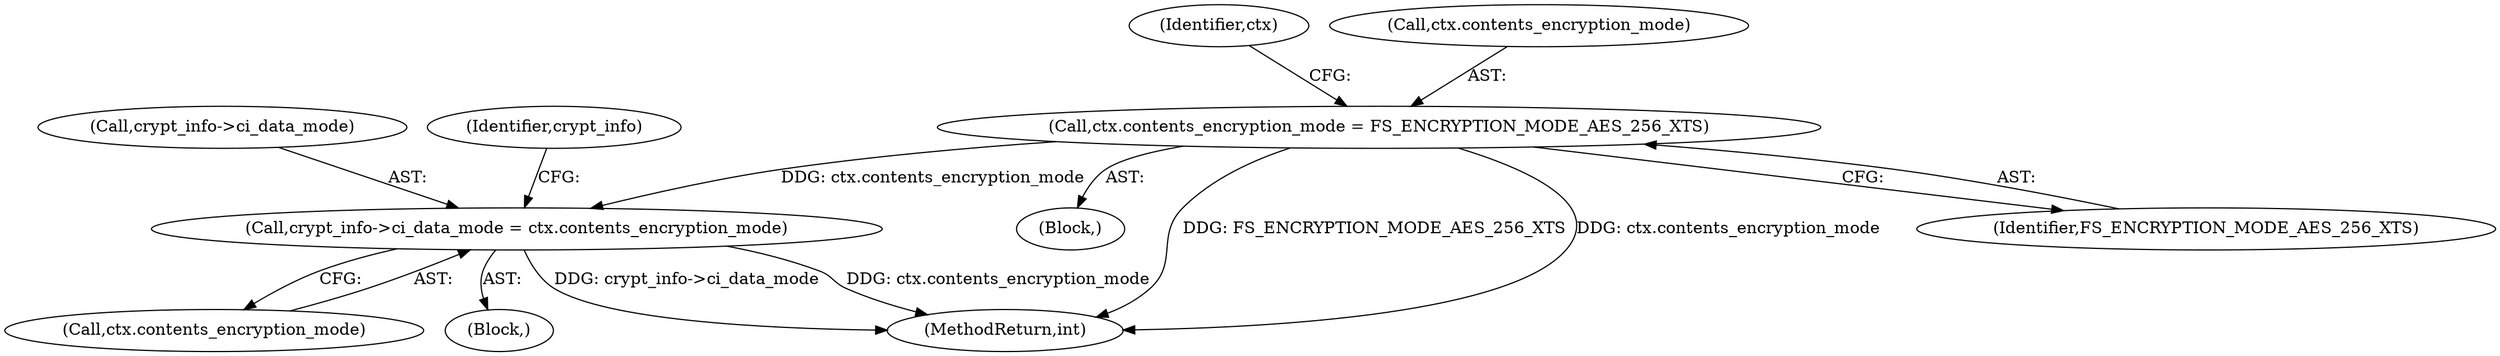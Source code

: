 digraph "0_linux_1b53cf9815bb4744958d41f3795d5d5a1d365e2d_1@API" {
"1000202" [label="(Call,ctx.contents_encryption_mode = FS_ENCRYPTION_MODE_AES_256_XTS)"];
"1000264" [label="(Call,crypt_info->ci_data_mode = ctx.contents_encryption_mode)"];
"1000209" [label="(Identifier,ctx)"];
"1000203" [label="(Call,ctx.contents_encryption_mode)"];
"1000264" [label="(Call,crypt_info->ci_data_mode = ctx.contents_encryption_mode)"];
"1000268" [label="(Call,ctx.contents_encryption_mode)"];
"1000265" [label="(Call,crypt_info->ci_data_mode)"];
"1000273" [label="(Identifier,crypt_info)"];
"1000181" [label="(Block,)"];
"1000202" [label="(Call,ctx.contents_encryption_mode = FS_ENCRYPTION_MODE_AES_256_XTS)"];
"1000104" [label="(Block,)"];
"1000454" [label="(MethodReturn,int)"];
"1000206" [label="(Identifier,FS_ENCRYPTION_MODE_AES_256_XTS)"];
"1000202" -> "1000181"  [label="AST: "];
"1000202" -> "1000206"  [label="CFG: "];
"1000203" -> "1000202"  [label="AST: "];
"1000206" -> "1000202"  [label="AST: "];
"1000209" -> "1000202"  [label="CFG: "];
"1000202" -> "1000454"  [label="DDG: FS_ENCRYPTION_MODE_AES_256_XTS"];
"1000202" -> "1000454"  [label="DDG: ctx.contents_encryption_mode"];
"1000202" -> "1000264"  [label="DDG: ctx.contents_encryption_mode"];
"1000264" -> "1000104"  [label="AST: "];
"1000264" -> "1000268"  [label="CFG: "];
"1000265" -> "1000264"  [label="AST: "];
"1000268" -> "1000264"  [label="AST: "];
"1000273" -> "1000264"  [label="CFG: "];
"1000264" -> "1000454"  [label="DDG: crypt_info->ci_data_mode"];
"1000264" -> "1000454"  [label="DDG: ctx.contents_encryption_mode"];
}
